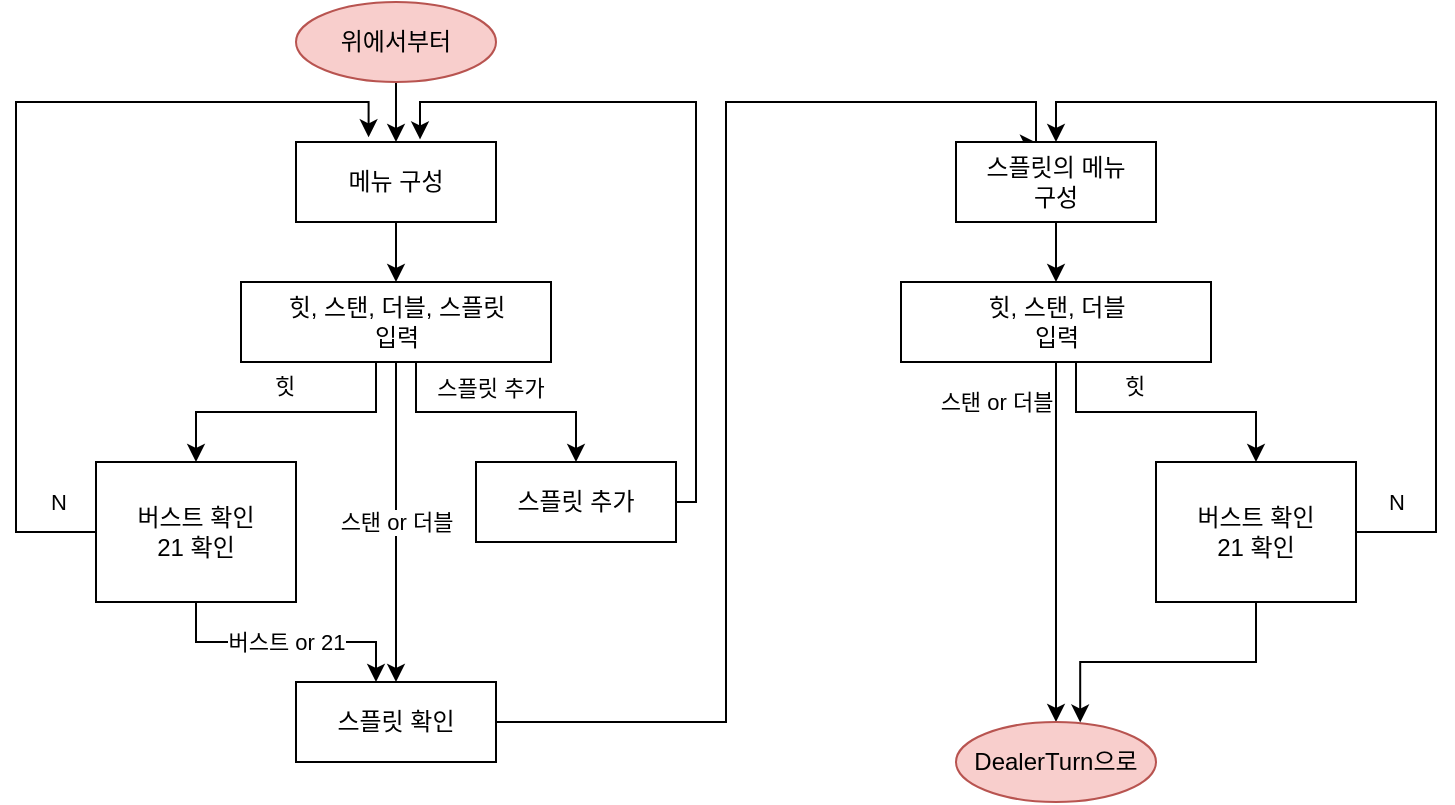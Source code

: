 <mxfile version="24.3.1" type="device">
  <diagram name="Page-1" id="tnvgZM0FmMJcun1g3rQK">
    <mxGraphModel dx="1509" dy="785" grid="1" gridSize="10" guides="1" tooltips="1" connect="1" arrows="1" fold="1" page="1" pageScale="1" pageWidth="850" pageHeight="1100" math="0" shadow="0">
      <root>
        <mxCell id="0" />
        <mxCell id="1" parent="0" />
        <mxCell id="CBmkhV6_umnjb5PWB3v--4" value="" style="edgeStyle=orthogonalEdgeStyle;rounded=0;orthogonalLoop=1;jettySize=auto;html=1;" parent="1" source="fBTSU7Vrl2NQmRgdZAIL-24" target="CBmkhV6_umnjb5PWB3v--2" edge="1">
          <mxGeometry relative="1" as="geometry" />
        </mxCell>
        <mxCell id="fBTSU7Vrl2NQmRgdZAIL-24" value="위에서부터" style="ellipse;whiteSpace=wrap;html=1;align=center;fillColor=#f8cecc;strokeColor=#b85450;" parent="1" vertex="1">
          <mxGeometry x="200" y="280" width="100" height="40" as="geometry" />
        </mxCell>
        <mxCell id="CBmkhV6_umnjb5PWB3v--15" style="edgeStyle=orthogonalEdgeStyle;rounded=0;orthogonalLoop=1;jettySize=auto;html=1;entryX=0.41;entryY=0.02;entryDx=0;entryDy=0;entryPerimeter=0;" parent="1" source="fBTSU7Vrl2NQmRgdZAIL-26" target="CBmkhV6_umnjb5PWB3v--12" edge="1">
          <mxGeometry relative="1" as="geometry">
            <Array as="points">
              <mxPoint x="415" y="640" />
              <mxPoint x="415" y="330" />
              <mxPoint x="570" y="330" />
              <mxPoint x="570" y="351" />
            </Array>
          </mxGeometry>
        </mxCell>
        <mxCell id="fBTSU7Vrl2NQmRgdZAIL-26" value="스플릿 확인" style="whiteSpace=wrap;html=1;align=center;" parent="1" vertex="1">
          <mxGeometry x="200" y="620" width="100" height="40" as="geometry" />
        </mxCell>
        <mxCell id="CBmkhV6_umnjb5PWB3v--6" value="스탠 or 더블" style="edgeStyle=orthogonalEdgeStyle;rounded=0;orthogonalLoop=1;jettySize=auto;html=1;entryX=0.5;entryY=0;entryDx=0;entryDy=0;" parent="1" source="fBTSU7Vrl2NQmRgdZAIL-27" target="fBTSU7Vrl2NQmRgdZAIL-26" edge="1">
          <mxGeometry relative="1" as="geometry" />
        </mxCell>
        <mxCell id="CBmkhV6_umnjb5PWB3v--7" value="스플릿 추가" style="edgeStyle=orthogonalEdgeStyle;rounded=0;orthogonalLoop=1;jettySize=auto;html=1;entryX=0.5;entryY=0;entryDx=0;entryDy=0;" parent="1" source="fBTSU7Vrl2NQmRgdZAIL-27" target="CBmkhV6_umnjb5PWB3v--1" edge="1">
          <mxGeometry x="-0.043" y="12" relative="1" as="geometry">
            <mxPoint as="offset" />
            <Array as="points">
              <mxPoint x="260" y="485" />
              <mxPoint x="340" y="485" />
            </Array>
          </mxGeometry>
        </mxCell>
        <mxCell id="CBmkhV6_umnjb5PWB3v--8" value="힛" style="edgeStyle=orthogonalEdgeStyle;rounded=0;orthogonalLoop=1;jettySize=auto;html=1;entryX=0.5;entryY=0;entryDx=0;entryDy=0;" parent="1" source="fBTSU7Vrl2NQmRgdZAIL-27" target="fBTSU7Vrl2NQmRgdZAIL-28" edge="1">
          <mxGeometry x="0.013" y="-13" relative="1" as="geometry">
            <mxPoint as="offset" />
            <Array as="points">
              <mxPoint x="240" y="485" />
              <mxPoint x="150" y="485" />
            </Array>
          </mxGeometry>
        </mxCell>
        <mxCell id="fBTSU7Vrl2NQmRgdZAIL-27" value="힛, 스탠, 더블, 스플릿&lt;div&gt;입력&lt;/div&gt;" style="whiteSpace=wrap;html=1;align=center;" parent="1" vertex="1">
          <mxGeometry x="172.5" y="420" width="155" height="40" as="geometry" />
        </mxCell>
        <mxCell id="CBmkhV6_umnjb5PWB3v--9" value="버스트 or 21" style="edgeStyle=orthogonalEdgeStyle;rounded=0;orthogonalLoop=1;jettySize=auto;html=1;" parent="1" source="fBTSU7Vrl2NQmRgdZAIL-28" edge="1">
          <mxGeometry relative="1" as="geometry">
            <mxPoint x="240" y="620" as="targetPoint" />
            <Array as="points">
              <mxPoint x="150" y="600" />
              <mxPoint x="240" y="600" />
              <mxPoint x="240" y="620" />
            </Array>
          </mxGeometry>
        </mxCell>
        <mxCell id="CBmkhV6_umnjb5PWB3v--10" value="N" style="edgeStyle=orthogonalEdgeStyle;rounded=0;orthogonalLoop=1;jettySize=auto;html=1;entryX=0.363;entryY=-0.059;entryDx=0;entryDy=0;entryPerimeter=0;" parent="1" source="fBTSU7Vrl2NQmRgdZAIL-28" target="CBmkhV6_umnjb5PWB3v--2" edge="1">
          <mxGeometry x="-0.914" y="-15" relative="1" as="geometry">
            <Array as="points">
              <mxPoint x="60" y="545" />
              <mxPoint x="60" y="330" />
              <mxPoint x="236" y="330" />
            </Array>
            <mxPoint as="offset" />
            <mxPoint x="180" y="370" as="targetPoint" />
          </mxGeometry>
        </mxCell>
        <mxCell id="fBTSU7Vrl2NQmRgdZAIL-28" value="버스트 확인&lt;div&gt;21 확인&lt;/div&gt;" style="whiteSpace=wrap;html=1;align=center;" parent="1" vertex="1">
          <mxGeometry x="100" y="510" width="100" height="70" as="geometry" />
        </mxCell>
        <mxCell id="CBmkhV6_umnjb5PWB3v--11" style="edgeStyle=orthogonalEdgeStyle;rounded=0;orthogonalLoop=1;jettySize=auto;html=1;entryX=0.615;entryY=-0.033;entryDx=0;entryDy=0;entryPerimeter=0;" parent="1" source="CBmkhV6_umnjb5PWB3v--1" target="CBmkhV6_umnjb5PWB3v--2" edge="1">
          <mxGeometry relative="1" as="geometry">
            <Array as="points">
              <mxPoint x="400" y="530" />
              <mxPoint x="400" y="330" />
              <mxPoint x="262" y="330" />
              <mxPoint x="262" y="349" />
            </Array>
            <mxPoint x="330" y="350" as="targetPoint" />
          </mxGeometry>
        </mxCell>
        <mxCell id="CBmkhV6_umnjb5PWB3v--1" value="스플릿 추가" style="whiteSpace=wrap;html=1;align=center;" parent="1" vertex="1">
          <mxGeometry x="290" y="510" width="100" height="40" as="geometry" />
        </mxCell>
        <mxCell id="CBmkhV6_umnjb5PWB3v--5" value="" style="edgeStyle=orthogonalEdgeStyle;rounded=0;orthogonalLoop=1;jettySize=auto;html=1;" parent="1" source="CBmkhV6_umnjb5PWB3v--2" target="fBTSU7Vrl2NQmRgdZAIL-27" edge="1">
          <mxGeometry relative="1" as="geometry" />
        </mxCell>
        <mxCell id="CBmkhV6_umnjb5PWB3v--2" value="메뉴 구성" style="whiteSpace=wrap;html=1;align=center;" parent="1" vertex="1">
          <mxGeometry x="200" y="350" width="100" height="40" as="geometry" />
        </mxCell>
        <mxCell id="CBmkhV6_umnjb5PWB3v--16" value="" style="edgeStyle=orthogonalEdgeStyle;rounded=0;orthogonalLoop=1;jettySize=auto;html=1;" parent="1" source="CBmkhV6_umnjb5PWB3v--12" target="CBmkhV6_umnjb5PWB3v--13" edge="1">
          <mxGeometry relative="1" as="geometry" />
        </mxCell>
        <mxCell id="CBmkhV6_umnjb5PWB3v--12" value="스플릿의 메뉴&lt;div&gt;구성&lt;/div&gt;" style="whiteSpace=wrap;html=1;align=center;" parent="1" vertex="1">
          <mxGeometry x="530" y="350" width="100" height="40" as="geometry" />
        </mxCell>
        <mxCell id="CBmkhV6_umnjb5PWB3v--18" value="스탠 or 더블" style="edgeStyle=orthogonalEdgeStyle;rounded=0;orthogonalLoop=1;jettySize=auto;html=1;" parent="1" source="CBmkhV6_umnjb5PWB3v--13" target="CBmkhV6_umnjb5PWB3v--17" edge="1">
          <mxGeometry x="-0.778" y="-30" relative="1" as="geometry">
            <mxPoint as="offset" />
          </mxGeometry>
        </mxCell>
        <mxCell id="CBmkhV6_umnjb5PWB3v--19" value="힛" style="edgeStyle=orthogonalEdgeStyle;rounded=0;orthogonalLoop=1;jettySize=auto;html=1;" parent="1" source="CBmkhV6_umnjb5PWB3v--13" target="CBmkhV6_umnjb5PWB3v--14" edge="1">
          <mxGeometry x="-0.227" y="13" relative="1" as="geometry">
            <mxPoint as="offset" />
            <Array as="points">
              <mxPoint x="590" y="485" />
              <mxPoint x="680" y="485" />
            </Array>
          </mxGeometry>
        </mxCell>
        <mxCell id="CBmkhV6_umnjb5PWB3v--13" value="힛, 스탠, 더블&lt;div&gt;입력&lt;/div&gt;" style="whiteSpace=wrap;html=1;align=center;" parent="1" vertex="1">
          <mxGeometry x="502.5" y="420" width="155" height="40" as="geometry" />
        </mxCell>
        <mxCell id="CBmkhV6_umnjb5PWB3v--20" value="N" style="edgeStyle=orthogonalEdgeStyle;rounded=0;orthogonalLoop=1;jettySize=auto;html=1;entryX=0.5;entryY=0;entryDx=0;entryDy=0;" parent="1" source="CBmkhV6_umnjb5PWB3v--14" target="CBmkhV6_umnjb5PWB3v--12" edge="1">
          <mxGeometry x="-0.914" y="15" relative="1" as="geometry">
            <Array as="points">
              <mxPoint x="770" y="545" />
              <mxPoint x="770" y="330" />
              <mxPoint x="580" y="330" />
            </Array>
            <mxPoint as="offset" />
          </mxGeometry>
        </mxCell>
        <mxCell id="CBmkhV6_umnjb5PWB3v--14" value="버스트 확인&lt;div&gt;21 확인&lt;/div&gt;" style="whiteSpace=wrap;html=1;align=center;" parent="1" vertex="1">
          <mxGeometry x="630" y="510" width="100" height="70" as="geometry" />
        </mxCell>
        <mxCell id="CBmkhV6_umnjb5PWB3v--17" value="DealerTurn으로" style="ellipse;whiteSpace=wrap;html=1;align=center;fillColor=#f8cecc;strokeColor=#b85450;" parent="1" vertex="1">
          <mxGeometry x="530" y="640" width="100" height="40" as="geometry" />
        </mxCell>
        <mxCell id="h7EIYUhnFqP6_lFAipXG-1" style="edgeStyle=orthogonalEdgeStyle;rounded=0;orthogonalLoop=1;jettySize=auto;html=1;entryX=0.621;entryY=0.007;entryDx=0;entryDy=0;entryPerimeter=0;" edge="1" parent="1" source="CBmkhV6_umnjb5PWB3v--14" target="CBmkhV6_umnjb5PWB3v--17">
          <mxGeometry relative="1" as="geometry" />
        </mxCell>
      </root>
    </mxGraphModel>
  </diagram>
</mxfile>
